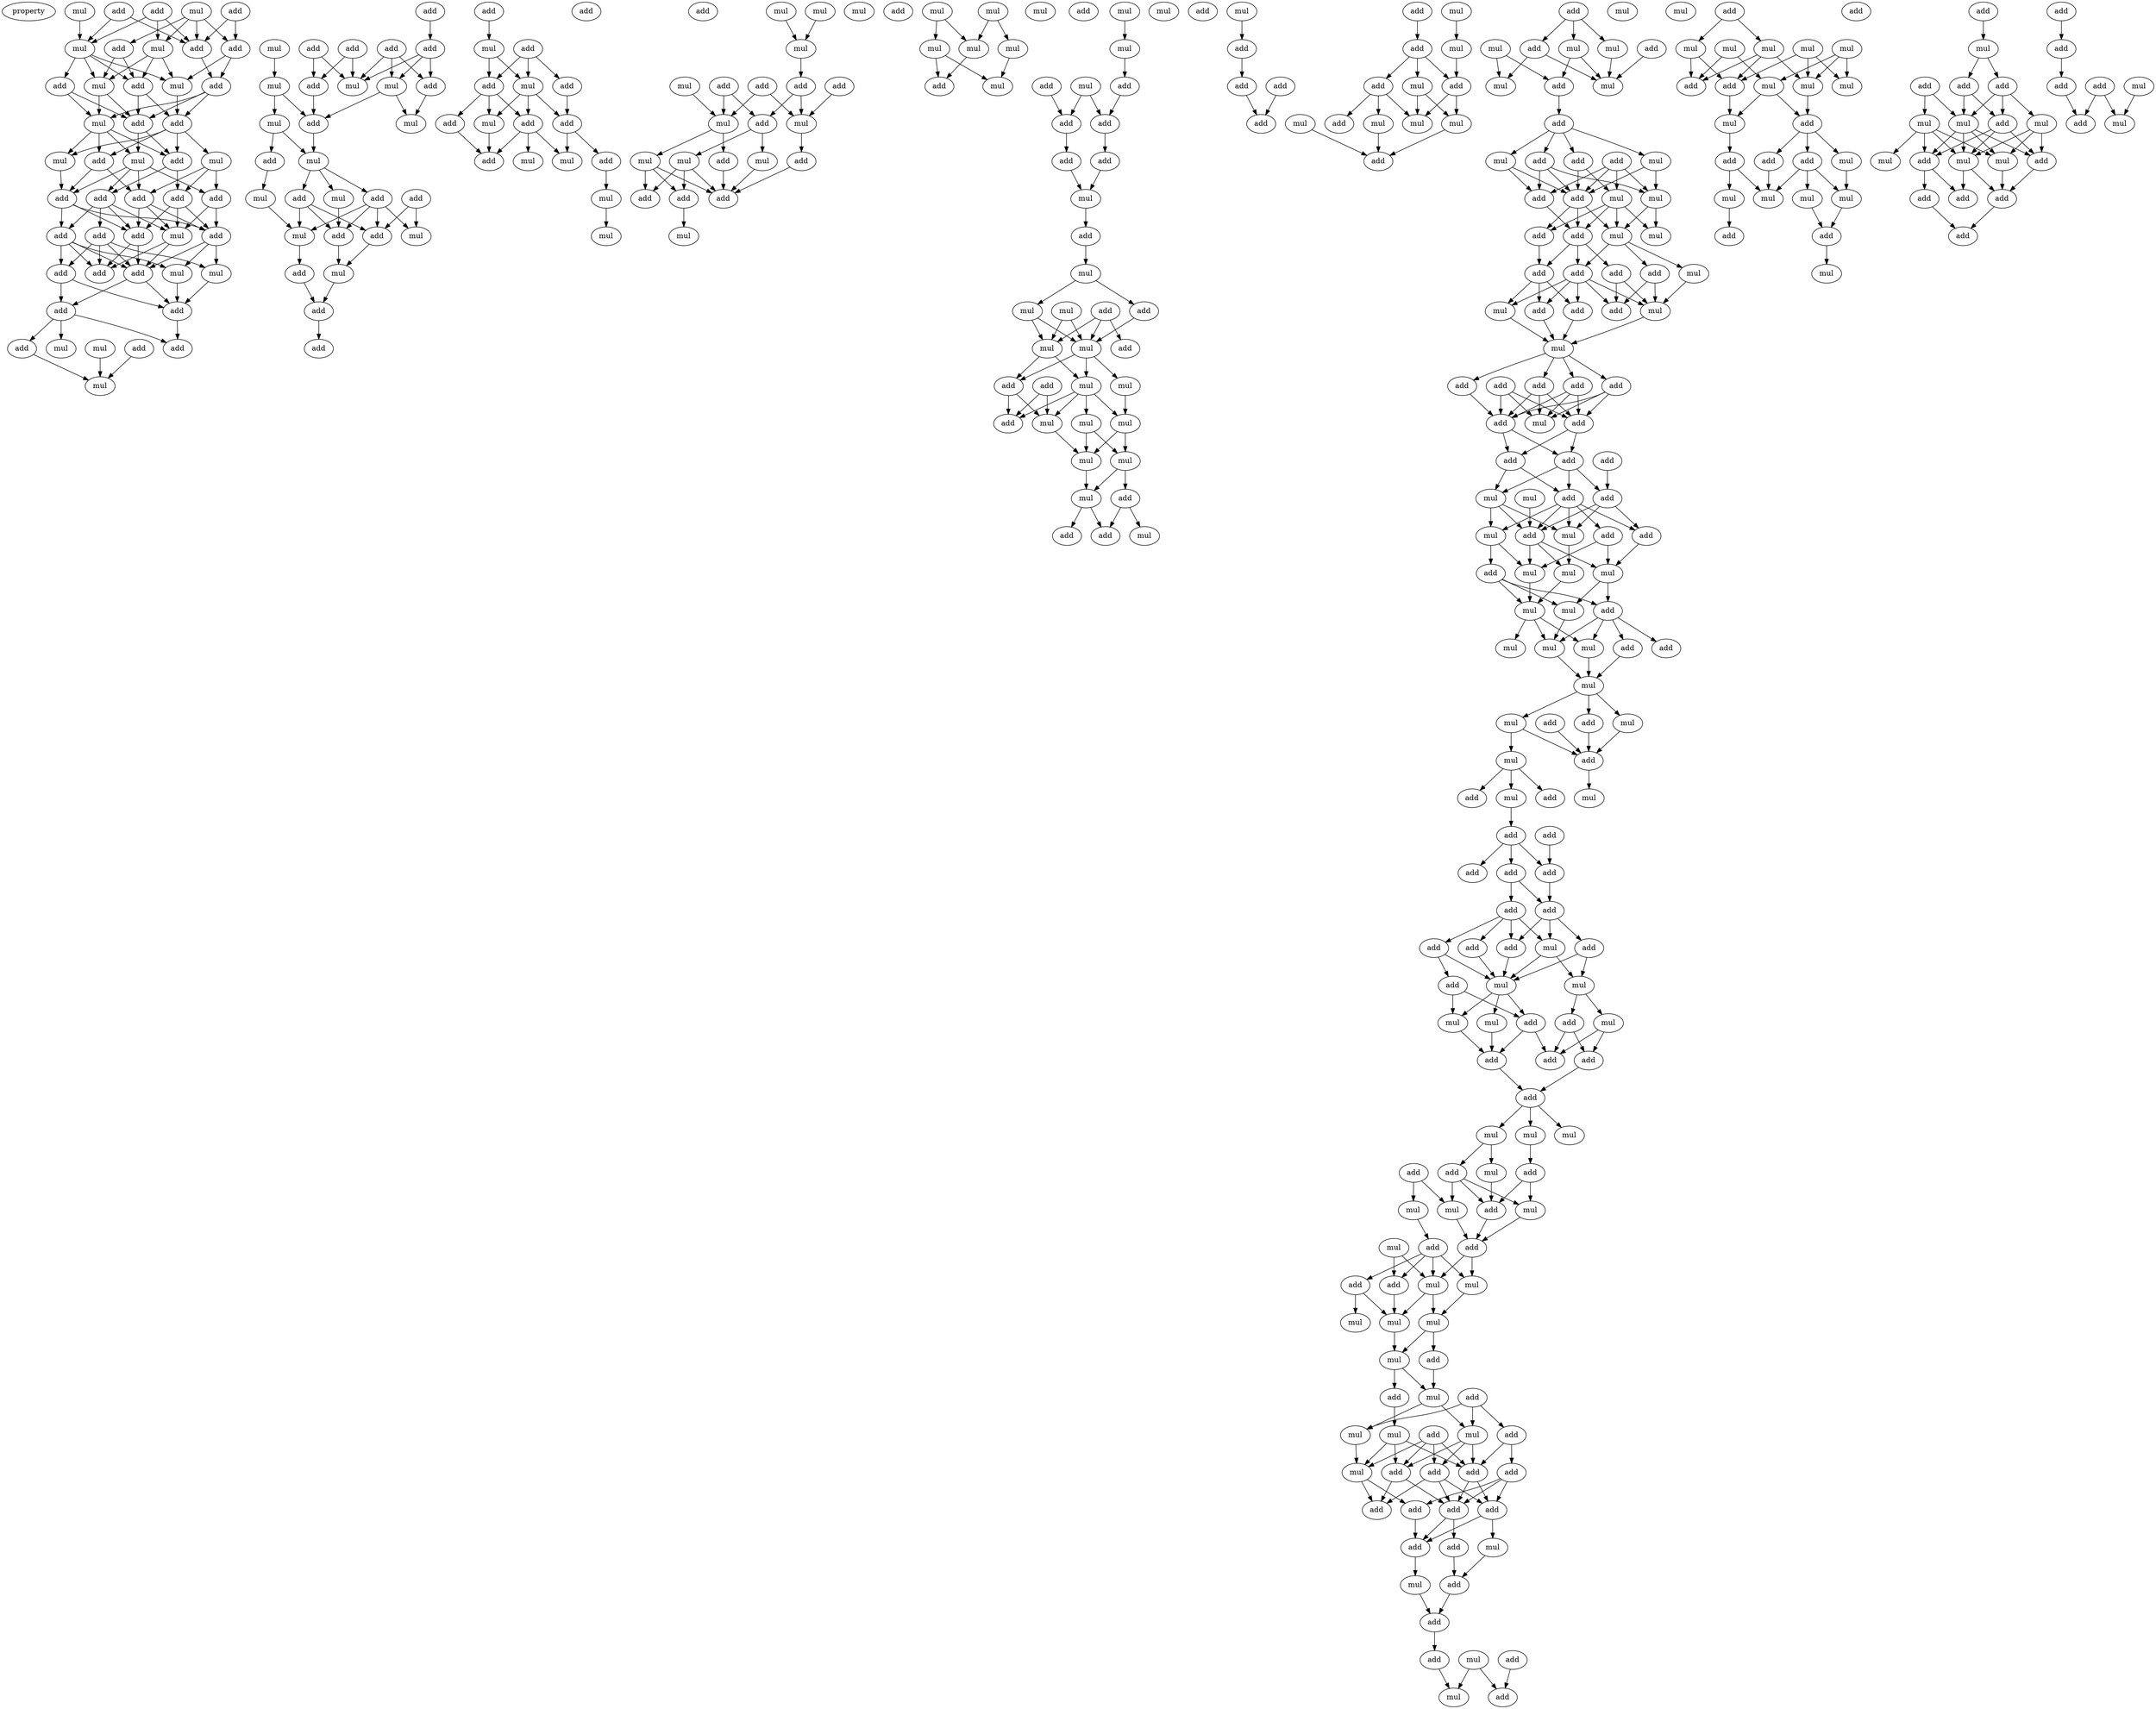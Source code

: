 digraph {
    node [fontcolor=black]
    property [mul=2,lf=1.9]
    0 [ label = add ];
    1 [ label = mul ];
    2 [ label = add ];
    3 [ label = add ];
    4 [ label = mul ];
    5 [ label = mul ];
    6 [ label = add ];
    7 [ label = add ];
    8 [ label = add ];
    9 [ label = mul ];
    10 [ label = mul ];
    11 [ label = mul ];
    12 [ label = add ];
    13 [ label = add ];
    14 [ label = add ];
    15 [ label = mul ];
    16 [ label = add ];
    17 [ label = add ];
    18 [ label = mul ];
    19 [ label = mul ];
    20 [ label = add ];
    21 [ label = add ];
    22 [ label = mul ];
    23 [ label = add ];
    24 [ label = add ];
    25 [ label = add ];
    26 [ label = add ];
    27 [ label = add ];
    28 [ label = add ];
    29 [ label = add ];
    30 [ label = add ];
    31 [ label = add ];
    32 [ label = mul ];
    33 [ label = mul ];
    34 [ label = add ];
    35 [ label = add ];
    36 [ label = mul ];
    37 [ label = add ];
    38 [ label = add ];
    39 [ label = add ];
    40 [ label = add ];
    41 [ label = mul ];
    42 [ label = mul ];
    43 [ label = add ];
    44 [ label = add ];
    45 [ label = mul ];
    46 [ label = add ];
    47 [ label = add ];
    48 [ label = add ];
    49 [ label = add ];
    50 [ label = add ];
    51 [ label = mul ];
    52 [ label = mul ];
    53 [ label = add ];
    54 [ label = mul ];
    55 [ label = mul ];
    56 [ label = add ];
    57 [ label = mul ];
    58 [ label = add ];
    59 [ label = mul ];
    60 [ label = mul ];
    61 [ label = add ];
    62 [ label = add ];
    63 [ label = add ];
    64 [ label = mul ];
    65 [ label = add ];
    66 [ label = mul ];
    67 [ label = add ];
    68 [ label = mul ];
    69 [ label = add ];
    70 [ label = mul ];
    71 [ label = add ];
    72 [ label = mul ];
    73 [ label = add ];
    74 [ label = add ];
    75 [ label = add ];
    76 [ label = add ];
    77 [ label = mul ];
    78 [ label = add ];
    79 [ label = add ];
    80 [ label = mul ];
    81 [ label = add ];
    82 [ label = add ];
    83 [ label = add ];
    84 [ label = mul ];
    85 [ label = add ];
    86 [ label = add ];
    87 [ label = mul ];
    88 [ label = add ];
    89 [ label = mul ];
    90 [ label = add ];
    91 [ label = mul ];
    92 [ label = mul ];
    93 [ label = mul ];
    94 [ label = mul ];
    95 [ label = mul ];
    96 [ label = add ];
    97 [ label = mul ];
    98 [ label = add ];
    99 [ label = add ];
    100 [ label = add ];
    101 [ label = mul ];
    102 [ label = add ];
    103 [ label = mul ];
    104 [ label = mul ];
    105 [ label = add ];
    106 [ label = mul ];
    107 [ label = add ];
    108 [ label = mul ];
    109 [ label = add ];
    110 [ label = add ];
    111 [ label = add ];
    112 [ label = mul ];
    113 [ label = mul ];
    114 [ label = add ];
    115 [ label = mul ];
    116 [ label = mul ];
    117 [ label = mul ];
    118 [ label = mul ];
    119 [ label = mul ];
    120 [ label = mul ];
    121 [ label = add ];
    122 [ label = mul ];
    123 [ label = add ];
    124 [ label = mul ];
    125 [ label = mul ];
    126 [ label = add ];
    127 [ label = mul ];
    128 [ label = add ];
    129 [ label = mul ];
    130 [ label = add ];
    131 [ label = add ];
    132 [ label = add ];
    133 [ label = add ];
    134 [ label = mul ];
    135 [ label = add ];
    136 [ label = mul ];
    137 [ label = add ];
    138 [ label = add ];
    139 [ label = mul ];
    140 [ label = mul ];
    141 [ label = mul ];
    142 [ label = mul ];
    143 [ label = add ];
    144 [ label = add ];
    145 [ label = add ];
    146 [ label = mul ];
    147 [ label = mul ];
    148 [ label = add ];
    149 [ label = mul ];
    150 [ label = mul ];
    151 [ label = mul ];
    152 [ label = mul ];
    153 [ label = mul ];
    154 [ label = mul ];
    155 [ label = add ];
    156 [ label = add ];
    157 [ label = add ];
    158 [ label = add ];
    159 [ label = mul ];
    160 [ label = mul ];
    161 [ label = add ];
    162 [ label = add ];
    163 [ label = add ];
    164 [ label = add ];
    165 [ label = mul ];
    166 [ label = add ];
    167 [ label = add ];
    168 [ label = mul ];
    169 [ label = add ];
    170 [ label = add ];
    171 [ label = mul ];
    172 [ label = mul ];
    173 [ label = mul ];
    174 [ label = add ];
    175 [ label = mul ];
    176 [ label = mul ];
    177 [ label = add ];
    178 [ label = add ];
    179 [ label = mul ];
    180 [ label = add ];
    181 [ label = add ];
    182 [ label = mul ];
    183 [ label = mul ];
    184 [ label = add ];
    185 [ label = mul ];
    186 [ label = mul ];
    187 [ label = add ];
    188 [ label = mul ];
    189 [ label = mul ];
    190 [ label = add ];
    191 [ label = add ];
    192 [ label = add ];
    193 [ label = mul ];
    194 [ label = mul ];
    195 [ label = add ];
    196 [ label = add ];
    197 [ label = mul ];
    198 [ label = mul ];
    199 [ label = add ];
    200 [ label = add ];
    201 [ label = add ];
    202 [ label = add ];
    203 [ label = add ];
    204 [ label = add ];
    205 [ label = mul ];
    206 [ label = mul ];
    207 [ label = add ];
    208 [ label = add ];
    209 [ label = add ];
    210 [ label = mul ];
    211 [ label = mul ];
    212 [ label = add ];
    213 [ label = add ];
    214 [ label = add ];
    215 [ label = add ];
    216 [ label = add ];
    217 [ label = mul ];
    218 [ label = add ];
    219 [ label = add ];
    220 [ label = add ];
    221 [ label = add ];
    222 [ label = add ];
    223 [ label = mul ];
    224 [ label = add ];
    225 [ label = mul ];
    226 [ label = add ];
    227 [ label = add ];
    228 [ label = add ];
    229 [ label = add ];
    230 [ label = mul ];
    231 [ label = mul ];
    232 [ label = mul ];
    233 [ label = mul ];
    234 [ label = mul ];
    235 [ label = add ];
    236 [ label = mul ];
    237 [ label = mul ];
    238 [ label = add ];
    239 [ label = mul ];
    240 [ label = add ];
    241 [ label = mul ];
    242 [ label = add ];
    243 [ label = mul ];
    244 [ label = mul ];
    245 [ label = mul ];
    246 [ label = add ];
    247 [ label = mul ];
    248 [ label = mul ];
    249 [ label = add ];
    250 [ label = mul ];
    251 [ label = mul ];
    252 [ label = add ];
    253 [ label = add ];
    254 [ label = mul ];
    255 [ label = add ];
    256 [ label = mul ];
    257 [ label = add ];
    258 [ label = add ];
    259 [ label = add ];
    260 [ label = add ];
    261 [ label = add ];
    262 [ label = add ];
    263 [ label = add ];
    264 [ label = add ];
    265 [ label = add ];
    266 [ label = mul ];
    267 [ label = add ];
    268 [ label = add ];
    269 [ label = mul ];
    270 [ label = mul ];
    271 [ label = add ];
    272 [ label = add ];
    273 [ label = add ];
    274 [ label = mul ];
    275 [ label = mul ];
    276 [ label = mul ];
    277 [ label = add ];
    278 [ label = add ];
    279 [ label = add ];
    280 [ label = add ];
    281 [ label = mul ];
    282 [ label = mul ];
    283 [ label = mul ];
    284 [ label = add ];
    285 [ label = add ];
    286 [ label = mul ];
    287 [ label = add ];
    288 [ label = add ];
    289 [ label = mul ];
    290 [ label = mul ];
    291 [ label = mul ];
    292 [ label = add ];
    293 [ label = add ];
    294 [ label = mul ];
    295 [ label = mul ];
    296 [ label = add ];
    297 [ label = mul ];
    298 [ label = add ];
    299 [ label = mul ];
    300 [ label = mul ];
    301 [ label = mul ];
    302 [ label = add ];
    303 [ label = mul ];
    304 [ label = mul ];
    305 [ label = add ];
    306 [ label = add ];
    307 [ label = add ];
    308 [ label = mul ];
    309 [ label = mul ];
    310 [ label = add ];
    311 [ label = mul ];
    312 [ label = add ];
    313 [ label = add ];
    314 [ label = mul ];
    315 [ label = add ];
    316 [ label = add ];
    317 [ label = add ];
    318 [ label = add ];
    319 [ label = add ];
    320 [ label = add ];
    321 [ label = add ];
    322 [ label = mul ];
    323 [ label = add ];
    324 [ label = add ];
    325 [ label = mul ];
    326 [ label = add ];
    327 [ label = add ];
    328 [ label = add ];
    329 [ label = mul ];
    330 [ label = mul ];
    331 [ label = add ];
    332 [ label = add ];
    333 [ label = mul ];
    334 [ label = mul ];
    335 [ label = mul ];
    336 [ label = mul ];
    337 [ label = mul ];
    338 [ label = mul ];
    339 [ label = add ];
    340 [ label = mul ];
    341 [ label = add ];
    342 [ label = mul ];
    343 [ label = add ];
    344 [ label = mul ];
    345 [ label = add ];
    346 [ label = add ];
    347 [ label = add ];
    348 [ label = mul ];
    349 [ label = mul ];
    350 [ label = mul ];
    351 [ label = mul ];
    352 [ label = mul ];
    353 [ label = add ];
    354 [ label = add ];
    355 [ label = add ];
    356 [ label = mul ];
    357 [ label = add ];
    358 [ label = mul ];
    359 [ label = add ];
    360 [ label = add ];
    361 [ label = add ];
    362 [ label = mul ];
    363 [ label = mul ];
    364 [ label = mul ];
    365 [ label = add ];
    366 [ label = mul ];
    367 [ label = add ];
    368 [ label = mul ];
    369 [ label = mul ];
    370 [ label = add ];
    371 [ label = add ];
    372 [ label = add ];
    373 [ label = add ];
    374 [ label = add ];
    375 [ label = add ];
    376 [ label = add ];
    377 [ label = mul ];
    378 [ label = add ];
    379 [ label = add ];
    380 [ label = mul ];
    381 [ label = add ];
    0 -> 7 [ name = 0 ];
    0 -> 8 [ name = 1 ];
    1 -> 9 [ name = 2 ];
    2 -> 5 [ name = 3 ];
    2 -> 8 [ name = 4 ];
    2 -> 9 [ name = 5 ];
    3 -> 8 [ name = 6 ];
    3 -> 9 [ name = 7 ];
    4 -> 5 [ name = 8 ];
    4 -> 6 [ name = 9 ];
    4 -> 7 [ name = 10 ];
    4 -> 8 [ name = 11 ];
    5 -> 10 [ name = 12 ];
    5 -> 11 [ name = 13 ];
    5 -> 12 [ name = 14 ];
    6 -> 10 [ name = 15 ];
    6 -> 12 [ name = 16 ];
    7 -> 11 [ name = 17 ];
    7 -> 13 [ name = 18 ];
    8 -> 13 [ name = 19 ];
    9 -> 10 [ name = 20 ];
    9 -> 11 [ name = 21 ];
    9 -> 12 [ name = 22 ];
    9 -> 14 [ name = 23 ];
    10 -> 15 [ name = 24 ];
    10 -> 17 [ name = 25 ];
    11 -> 16 [ name = 26 ];
    12 -> 16 [ name = 27 ];
    12 -> 17 [ name = 28 ];
    13 -> 15 [ name = 29 ];
    13 -> 16 [ name = 30 ];
    13 -> 17 [ name = 31 ];
    14 -> 15 [ name = 32 ];
    14 -> 17 [ name = 33 ];
    15 -> 18 [ name = 34 ];
    15 -> 19 [ name = 35 ];
    15 -> 20 [ name = 36 ];
    15 -> 21 [ name = 37 ];
    16 -> 19 [ name = 38 ];
    16 -> 20 [ name = 39 ];
    16 -> 21 [ name = 40 ];
    16 -> 22 [ name = 41 ];
    17 -> 18 [ name = 42 ];
    17 -> 21 [ name = 43 ];
    18 -> 23 [ name = 44 ];
    18 -> 24 [ name = 45 ];
    18 -> 26 [ name = 46 ];
    18 -> 27 [ name = 47 ];
    19 -> 23 [ name = 48 ];
    20 -> 23 [ name = 49 ];
    20 -> 26 [ name = 50 ];
    21 -> 25 [ name = 51 ];
    21 -> 27 [ name = 52 ];
    22 -> 24 [ name = 53 ];
    22 -> 25 [ name = 54 ];
    22 -> 26 [ name = 55 ];
    23 -> 28 [ name = 56 ];
    23 -> 29 [ name = 57 ];
    23 -> 31 [ name = 58 ];
    24 -> 28 [ name = 59 ];
    24 -> 32 [ name = 60 ];
    25 -> 28 [ name = 61 ];
    25 -> 31 [ name = 62 ];
    25 -> 32 [ name = 63 ];
    26 -> 28 [ name = 64 ];
    26 -> 31 [ name = 65 ];
    26 -> 32 [ name = 66 ];
    27 -> 29 [ name = 67 ];
    27 -> 30 [ name = 68 ];
    27 -> 31 [ name = 69 ];
    27 -> 32 [ name = 70 ];
    28 -> 33 [ name = 71 ];
    28 -> 36 [ name = 72 ];
    28 -> 37 [ name = 73 ];
    29 -> 34 [ name = 74 ];
    29 -> 35 [ name = 75 ];
    29 -> 36 [ name = 76 ];
    29 -> 37 [ name = 77 ];
    30 -> 33 [ name = 78 ];
    30 -> 34 [ name = 79 ];
    30 -> 35 [ name = 80 ];
    30 -> 37 [ name = 81 ];
    31 -> 35 [ name = 82 ];
    31 -> 37 [ name = 83 ];
    32 -> 35 [ name = 84 ];
    32 -> 37 [ name = 85 ];
    33 -> 39 [ name = 86 ];
    34 -> 38 [ name = 87 ];
    34 -> 39 [ name = 88 ];
    36 -> 39 [ name = 89 ];
    37 -> 38 [ name = 90 ];
    37 -> 39 [ name = 91 ];
    38 -> 40 [ name = 92 ];
    38 -> 41 [ name = 93 ];
    38 -> 44 [ name = 94 ];
    39 -> 40 [ name = 95 ];
    42 -> 45 [ name = 96 ];
    43 -> 45 [ name = 97 ];
    44 -> 45 [ name = 98 ];
    46 -> 48 [ name = 99 ];
    47 -> 53 [ name = 100 ];
    47 -> 54 [ name = 101 ];
    48 -> 54 [ name = 102 ];
    48 -> 55 [ name = 103 ];
    48 -> 56 [ name = 104 ];
    49 -> 54 [ name = 105 ];
    49 -> 55 [ name = 106 ];
    49 -> 56 [ name = 107 ];
    50 -> 53 [ name = 108 ];
    50 -> 54 [ name = 109 ];
    51 -> 52 [ name = 110 ];
    52 -> 58 [ name = 111 ];
    52 -> 59 [ name = 112 ];
    53 -> 58 [ name = 113 ];
    55 -> 57 [ name = 114 ];
    55 -> 58 [ name = 115 ];
    56 -> 57 [ name = 116 ];
    58 -> 60 [ name = 117 ];
    59 -> 60 [ name = 118 ];
    59 -> 61 [ name = 119 ];
    60 -> 62 [ name = 120 ];
    60 -> 63 [ name = 121 ];
    60 -> 64 [ name = 122 ];
    61 -> 66 [ name = 123 ];
    62 -> 67 [ name = 124 ];
    62 -> 68 [ name = 125 ];
    62 -> 69 [ name = 126 ];
    62 -> 70 [ name = 127 ];
    63 -> 67 [ name = 128 ];
    63 -> 69 [ name = 129 ];
    63 -> 70 [ name = 130 ];
    64 -> 67 [ name = 131 ];
    65 -> 68 [ name = 132 ];
    65 -> 69 [ name = 133 ];
    66 -> 70 [ name = 134 ];
    67 -> 72 [ name = 135 ];
    69 -> 72 [ name = 136 ];
    70 -> 71 [ name = 137 ];
    71 -> 73 [ name = 138 ];
    72 -> 73 [ name = 139 ];
    73 -> 74 [ name = 140 ];
    75 -> 77 [ name = 141 ];
    76 -> 79 [ name = 142 ];
    76 -> 80 [ name = 143 ];
    76 -> 81 [ name = 144 ];
    77 -> 79 [ name = 145 ];
    77 -> 80 [ name = 146 ];
    79 -> 82 [ name = 147 ];
    79 -> 84 [ name = 148 ];
    79 -> 86 [ name = 149 ];
    80 -> 84 [ name = 150 ];
    80 -> 85 [ name = 151 ];
    80 -> 86 [ name = 152 ];
    81 -> 85 [ name = 153 ];
    82 -> 90 [ name = 154 ];
    84 -> 90 [ name = 155 ];
    85 -> 88 [ name = 156 ];
    85 -> 89 [ name = 157 ];
    86 -> 87 [ name = 158 ];
    86 -> 89 [ name = 159 ];
    86 -> 90 [ name = 160 ];
    88 -> 91 [ name = 161 ];
    91 -> 92 [ name = 162 ];
    93 -> 95 [ name = 163 ];
    94 -> 95 [ name = 164 ];
    95 -> 98 [ name = 165 ];
    96 -> 103 [ name = 166 ];
    97 -> 101 [ name = 167 ];
    98 -> 102 [ name = 168 ];
    98 -> 103 [ name = 169 ];
    99 -> 101 [ name = 170 ];
    99 -> 103 [ name = 171 ];
    100 -> 101 [ name = 172 ];
    100 -> 102 [ name = 173 ];
    101 -> 106 [ name = 174 ];
    101 -> 107 [ name = 175 ];
    102 -> 104 [ name = 176 ];
    102 -> 108 [ name = 177 ];
    103 -> 105 [ name = 178 ];
    104 -> 109 [ name = 179 ];
    105 -> 109 [ name = 180 ];
    106 -> 109 [ name = 181 ];
    106 -> 110 [ name = 182 ];
    106 -> 111 [ name = 183 ];
    107 -> 109 [ name = 184 ];
    108 -> 109 [ name = 185 ];
    108 -> 110 [ name = 186 ];
    108 -> 111 [ name = 187 ];
    110 -> 112 [ name = 188 ];
    115 -> 119 [ name = 189 ];
    115 -> 120 [ name = 190 ];
    117 -> 118 [ name = 191 ];
    117 -> 119 [ name = 192 ];
    118 -> 122 [ name = 193 ];
    118 -> 123 [ name = 194 ];
    119 -> 123 [ name = 195 ];
    120 -> 122 [ name = 196 ];
    124 -> 125 [ name = 197 ];
    125 -> 126 [ name = 198 ];
    126 -> 130 [ name = 199 ];
    127 -> 130 [ name = 200 ];
    127 -> 131 [ name = 201 ];
    128 -> 131 [ name = 202 ];
    130 -> 133 [ name = 203 ];
    131 -> 132 [ name = 204 ];
    132 -> 134 [ name = 205 ];
    133 -> 134 [ name = 206 ];
    134 -> 135 [ name = 207 ];
    135 -> 136 [ name = 208 ];
    136 -> 138 [ name = 209 ];
    136 -> 139 [ name = 210 ];
    137 -> 141 [ name = 211 ];
    137 -> 142 [ name = 212 ];
    137 -> 143 [ name = 213 ];
    138 -> 142 [ name = 214 ];
    139 -> 141 [ name = 215 ];
    139 -> 142 [ name = 216 ];
    140 -> 141 [ name = 217 ];
    140 -> 142 [ name = 218 ];
    141 -> 144 [ name = 219 ];
    141 -> 147 [ name = 220 ];
    142 -> 144 [ name = 221 ];
    142 -> 146 [ name = 222 ];
    142 -> 147 [ name = 223 ];
    144 -> 148 [ name = 224 ];
    144 -> 150 [ name = 225 ];
    145 -> 148 [ name = 226 ];
    145 -> 150 [ name = 227 ];
    146 -> 151 [ name = 228 ];
    147 -> 148 [ name = 229 ];
    147 -> 149 [ name = 230 ];
    147 -> 150 [ name = 231 ];
    147 -> 151 [ name = 232 ];
    149 -> 152 [ name = 233 ];
    149 -> 153 [ name = 234 ];
    150 -> 152 [ name = 235 ];
    151 -> 152 [ name = 236 ];
    151 -> 153 [ name = 237 ];
    152 -> 154 [ name = 238 ];
    153 -> 154 [ name = 239 ];
    153 -> 155 [ name = 240 ];
    154 -> 156 [ name = 241 ];
    154 -> 157 [ name = 242 ];
    155 -> 156 [ name = 243 ];
    155 -> 160 [ name = 244 ];
    159 -> 161 [ name = 245 ];
    161 -> 164 [ name = 246 ];
    162 -> 167 [ name = 247 ];
    163 -> 166 [ name = 248 ];
    164 -> 166 [ name = 249 ];
    165 -> 168 [ name = 250 ];
    167 -> 169 [ name = 251 ];
    167 -> 170 [ name = 252 ];
    167 -> 171 [ name = 253 ];
    168 -> 170 [ name = 254 ];
    169 -> 172 [ name = 255 ];
    169 -> 174 [ name = 256 ];
    169 -> 175 [ name = 257 ];
    170 -> 175 [ name = 258 ];
    170 -> 176 [ name = 259 ];
    171 -> 175 [ name = 260 ];
    171 -> 176 [ name = 261 ];
    172 -> 177 [ name = 262 ];
    173 -> 177 [ name = 263 ];
    176 -> 177 [ name = 264 ];
    178 -> 179 [ name = 265 ];
    178 -> 181 [ name = 266 ];
    178 -> 182 [ name = 267 ];
    179 -> 184 [ name = 268 ];
    179 -> 186 [ name = 269 ];
    180 -> 186 [ name = 270 ];
    181 -> 185 [ name = 271 ];
    181 -> 186 [ name = 272 ];
    182 -> 186 [ name = 273 ];
    183 -> 184 [ name = 274 ];
    183 -> 185 [ name = 275 ];
    184 -> 187 [ name = 276 ];
    187 -> 188 [ name = 277 ];
    187 -> 189 [ name = 278 ];
    187 -> 190 [ name = 279 ];
    187 -> 192 [ name = 280 ];
    188 -> 195 [ name = 281 ];
    188 -> 196 [ name = 282 ];
    189 -> 193 [ name = 283 ];
    189 -> 196 [ name = 284 ];
    190 -> 193 [ name = 285 ];
    190 -> 195 [ name = 286 ];
    190 -> 196 [ name = 287 ];
    191 -> 193 [ name = 288 ];
    191 -> 194 [ name = 289 ];
    191 -> 195 [ name = 290 ];
    191 -> 196 [ name = 291 ];
    192 -> 194 [ name = 292 ];
    192 -> 196 [ name = 293 ];
    193 -> 197 [ name = 294 ];
    193 -> 198 [ name = 295 ];
    194 -> 197 [ name = 296 ];
    194 -> 198 [ name = 297 ];
    194 -> 199 [ name = 298 ];
    194 -> 200 [ name = 299 ];
    195 -> 199 [ name = 300 ];
    196 -> 197 [ name = 301 ];
    196 -> 199 [ name = 302 ];
    196 -> 200 [ name = 303 ];
    197 -> 201 [ name = 304 ];
    197 -> 204 [ name = 305 ];
    197 -> 205 [ name = 306 ];
    199 -> 201 [ name = 307 ];
    199 -> 202 [ name = 308 ];
    199 -> 203 [ name = 309 ];
    200 -> 202 [ name = 310 ];
    201 -> 206 [ name = 311 ];
    201 -> 207 [ name = 312 ];
    201 -> 208 [ name = 313 ];
    201 -> 209 [ name = 314 ];
    201 -> 210 [ name = 315 ];
    202 -> 206 [ name = 316 ];
    202 -> 207 [ name = 317 ];
    202 -> 209 [ name = 318 ];
    203 -> 208 [ name = 319 ];
    203 -> 210 [ name = 320 ];
    204 -> 208 [ name = 321 ];
    204 -> 210 [ name = 322 ];
    205 -> 210 [ name = 323 ];
    206 -> 211 [ name = 324 ];
    207 -> 211 [ name = 325 ];
    209 -> 211 [ name = 326 ];
    210 -> 211 [ name = 327 ];
    211 -> 212 [ name = 328 ];
    211 -> 214 [ name = 329 ];
    211 -> 215 [ name = 330 ];
    211 -> 216 [ name = 331 ];
    212 -> 217 [ name = 332 ];
    212 -> 218 [ name = 333 ];
    212 -> 219 [ name = 334 ];
    213 -> 217 [ name = 335 ];
    213 -> 218 [ name = 336 ];
    213 -> 219 [ name = 337 ];
    214 -> 217 [ name = 338 ];
    214 -> 218 [ name = 339 ];
    214 -> 219 [ name = 340 ];
    215 -> 218 [ name = 341 ];
    216 -> 217 [ name = 342 ];
    216 -> 218 [ name = 343 ];
    216 -> 219 [ name = 344 ];
    218 -> 220 [ name = 345 ];
    218 -> 222 [ name = 346 ];
    219 -> 220 [ name = 347 ];
    219 -> 222 [ name = 348 ];
    220 -> 225 [ name = 349 ];
    220 -> 226 [ name = 350 ];
    221 -> 224 [ name = 351 ];
    222 -> 224 [ name = 352 ];
    222 -> 225 [ name = 353 ];
    222 -> 226 [ name = 354 ];
    223 -> 228 [ name = 355 ];
    224 -> 228 [ name = 356 ];
    224 -> 229 [ name = 357 ];
    224 -> 230 [ name = 358 ];
    225 -> 228 [ name = 359 ];
    225 -> 230 [ name = 360 ];
    225 -> 231 [ name = 361 ];
    226 -> 227 [ name = 362 ];
    226 -> 228 [ name = 363 ];
    226 -> 229 [ name = 364 ];
    226 -> 230 [ name = 365 ];
    226 -> 231 [ name = 366 ];
    227 -> 232 [ name = 367 ];
    227 -> 233 [ name = 368 ];
    228 -> 232 [ name = 369 ];
    228 -> 233 [ name = 370 ];
    228 -> 234 [ name = 371 ];
    229 -> 233 [ name = 372 ];
    230 -> 234 [ name = 373 ];
    231 -> 232 [ name = 374 ];
    231 -> 235 [ name = 375 ];
    232 -> 237 [ name = 376 ];
    233 -> 238 [ name = 377 ];
    233 -> 239 [ name = 378 ];
    234 -> 237 [ name = 379 ];
    235 -> 237 [ name = 380 ];
    235 -> 238 [ name = 381 ];
    235 -> 239 [ name = 382 ];
    237 -> 241 [ name = 383 ];
    237 -> 243 [ name = 384 ];
    237 -> 244 [ name = 385 ];
    238 -> 240 [ name = 386 ];
    238 -> 242 [ name = 387 ];
    238 -> 243 [ name = 388 ];
    238 -> 244 [ name = 389 ];
    239 -> 243 [ name = 390 ];
    240 -> 245 [ name = 391 ];
    243 -> 245 [ name = 392 ];
    244 -> 245 [ name = 393 ];
    245 -> 246 [ name = 394 ];
    245 -> 247 [ name = 395 ];
    245 -> 250 [ name = 396 ];
    246 -> 252 [ name = 397 ];
    247 -> 252 [ name = 398 ];
    249 -> 252 [ name = 399 ];
    250 -> 251 [ name = 400 ];
    250 -> 252 [ name = 401 ];
    251 -> 253 [ name = 402 ];
    251 -> 254 [ name = 403 ];
    251 -> 255 [ name = 404 ];
    252 -> 256 [ name = 405 ];
    254 -> 257 [ name = 406 ];
    257 -> 259 [ name = 407 ];
    257 -> 260 [ name = 408 ];
    257 -> 261 [ name = 409 ];
    258 -> 260 [ name = 410 ];
    259 -> 262 [ name = 411 ];
    259 -> 263 [ name = 412 ];
    260 -> 263 [ name = 413 ];
    262 -> 265 [ name = 414 ];
    262 -> 266 [ name = 415 ];
    262 -> 267 [ name = 416 ];
    262 -> 268 [ name = 417 ];
    263 -> 264 [ name = 418 ];
    263 -> 265 [ name = 419 ];
    263 -> 266 [ name = 420 ];
    264 -> 269 [ name = 421 ];
    264 -> 270 [ name = 422 ];
    265 -> 269 [ name = 423 ];
    266 -> 269 [ name = 424 ];
    266 -> 270 [ name = 425 ];
    267 -> 269 [ name = 426 ];
    268 -> 269 [ name = 427 ];
    268 -> 271 [ name = 428 ];
    269 -> 272 [ name = 429 ];
    269 -> 274 [ name = 430 ];
    269 -> 276 [ name = 431 ];
    270 -> 273 [ name = 432 ];
    270 -> 275 [ name = 433 ];
    271 -> 272 [ name = 434 ];
    271 -> 274 [ name = 435 ];
    272 -> 277 [ name = 436 ];
    272 -> 278 [ name = 437 ];
    273 -> 278 [ name = 438 ];
    273 -> 279 [ name = 439 ];
    274 -> 277 [ name = 440 ];
    275 -> 278 [ name = 441 ];
    275 -> 279 [ name = 442 ];
    276 -> 277 [ name = 443 ];
    277 -> 280 [ name = 444 ];
    279 -> 280 [ name = 445 ];
    280 -> 281 [ name = 446 ];
    280 -> 282 [ name = 447 ];
    280 -> 283 [ name = 448 ];
    281 -> 286 [ name = 449 ];
    281 -> 287 [ name = 450 ];
    282 -> 284 [ name = 451 ];
    284 -> 288 [ name = 452 ];
    284 -> 291 [ name = 453 ];
    285 -> 289 [ name = 454 ];
    285 -> 290 [ name = 455 ];
    286 -> 288 [ name = 456 ];
    287 -> 288 [ name = 457 ];
    287 -> 289 [ name = 458 ];
    287 -> 291 [ name = 459 ];
    288 -> 292 [ name = 460 ];
    289 -> 292 [ name = 461 ];
    290 -> 293 [ name = 462 ];
    291 -> 292 [ name = 463 ];
    292 -> 295 [ name = 464 ];
    292 -> 297 [ name = 465 ];
    293 -> 295 [ name = 466 ];
    293 -> 296 [ name = 467 ];
    293 -> 297 [ name = 468 ];
    293 -> 298 [ name = 469 ];
    294 -> 297 [ name = 470 ];
    294 -> 298 [ name = 471 ];
    295 -> 299 [ name = 472 ];
    296 -> 300 [ name = 473 ];
    296 -> 301 [ name = 474 ];
    297 -> 299 [ name = 475 ];
    297 -> 300 [ name = 476 ];
    298 -> 300 [ name = 477 ];
    299 -> 302 [ name = 478 ];
    299 -> 303 [ name = 479 ];
    300 -> 303 [ name = 480 ];
    302 -> 304 [ name = 481 ];
    303 -> 304 [ name = 482 ];
    303 -> 305 [ name = 483 ];
    304 -> 308 [ name = 484 ];
    304 -> 309 [ name = 485 ];
    305 -> 311 [ name = 486 ];
    306 -> 307 [ name = 487 ];
    306 -> 308 [ name = 488 ];
    306 -> 309 [ name = 489 ];
    307 -> 312 [ name = 490 ];
    307 -> 315 [ name = 491 ];
    308 -> 313 [ name = 492 ];
    308 -> 315 [ name = 493 ];
    308 -> 316 [ name = 494 ];
    309 -> 314 [ name = 495 ];
    310 -> 313 [ name = 496 ];
    310 -> 314 [ name = 497 ];
    310 -> 315 [ name = 498 ];
    310 -> 316 [ name = 499 ];
    311 -> 314 [ name = 500 ];
    311 -> 315 [ name = 501 ];
    311 -> 316 [ name = 502 ];
    312 -> 318 [ name = 503 ];
    312 -> 319 [ name = 504 ];
    312 -> 320 [ name = 505 ];
    313 -> 317 [ name = 506 ];
    313 -> 318 [ name = 507 ];
    313 -> 319 [ name = 508 ];
    314 -> 317 [ name = 509 ];
    314 -> 320 [ name = 510 ];
    315 -> 318 [ name = 511 ];
    315 -> 319 [ name = 512 ];
    316 -> 317 [ name = 513 ];
    316 -> 318 [ name = 514 ];
    318 -> 321 [ name = 515 ];
    318 -> 323 [ name = 516 ];
    319 -> 321 [ name = 517 ];
    319 -> 322 [ name = 518 ];
    320 -> 321 [ name = 519 ];
    321 -> 325 [ name = 520 ];
    322 -> 324 [ name = 521 ];
    323 -> 324 [ name = 522 ];
    324 -> 326 [ name = 523 ];
    325 -> 326 [ name = 524 ];
    326 -> 328 [ name = 525 ];
    327 -> 331 [ name = 526 ];
    328 -> 330 [ name = 527 ];
    329 -> 330 [ name = 528 ];
    329 -> 331 [ name = 529 ];
    332 -> 334 [ name = 530 ];
    332 -> 335 [ name = 531 ];
    333 -> 339 [ name = 532 ];
    333 -> 342 [ name = 533 ];
    334 -> 339 [ name = 534 ];
    334 -> 341 [ name = 535 ];
    335 -> 338 [ name = 536 ];
    335 -> 339 [ name = 537 ];
    335 -> 341 [ name = 538 ];
    336 -> 338 [ name = 539 ];
    336 -> 340 [ name = 540 ];
    336 -> 341 [ name = 541 ];
    337 -> 338 [ name = 542 ];
    337 -> 340 [ name = 543 ];
    337 -> 342 [ name = 544 ];
    338 -> 343 [ name = 545 ];
    341 -> 344 [ name = 546 ];
    342 -> 343 [ name = 547 ];
    342 -> 344 [ name = 548 ];
    343 -> 346 [ name = 549 ];
    343 -> 347 [ name = 550 ];
    343 -> 348 [ name = 551 ];
    344 -> 345 [ name = 552 ];
    345 -> 349 [ name = 553 ];
    345 -> 352 [ name = 554 ];
    346 -> 352 [ name = 555 ];
    347 -> 350 [ name = 556 ];
    347 -> 351 [ name = 557 ];
    347 -> 352 [ name = 558 ];
    348 -> 350 [ name = 559 ];
    349 -> 353 [ name = 560 ];
    350 -> 354 [ name = 561 ];
    351 -> 354 [ name = 562 ];
    354 -> 356 [ name = 563 ];
    357 -> 358 [ name = 564 ];
    358 -> 359 [ name = 565 ];
    358 -> 360 [ name = 566 ];
    359 -> 363 [ name = 567 ];
    359 -> 364 [ name = 568 ];
    359 -> 365 [ name = 569 ];
    360 -> 364 [ name = 570 ];
    360 -> 365 [ name = 571 ];
    361 -> 362 [ name = 572 ];
    361 -> 364 [ name = 573 ];
    362 -> 366 [ name = 574 ];
    362 -> 368 [ name = 575 ];
    362 -> 369 [ name = 576 ];
    362 -> 370 [ name = 577 ];
    363 -> 366 [ name = 578 ];
    363 -> 367 [ name = 579 ];
    363 -> 368 [ name = 580 ];
    364 -> 366 [ name = 581 ];
    364 -> 367 [ name = 582 ];
    364 -> 368 [ name = 583 ];
    364 -> 370 [ name = 584 ];
    365 -> 367 [ name = 585 ];
    365 -> 368 [ name = 586 ];
    365 -> 370 [ name = 587 ];
    366 -> 373 [ name = 588 ];
    367 -> 373 [ name = 589 ];
    368 -> 372 [ name = 590 ];
    368 -> 373 [ name = 591 ];
    370 -> 371 [ name = 592 ];
    370 -> 372 [ name = 593 ];
    371 -> 374 [ name = 594 ];
    373 -> 374 [ name = 595 ];
    375 -> 376 [ name = 596 ];
    376 -> 379 [ name = 597 ];
    377 -> 380 [ name = 598 ];
    378 -> 380 [ name = 599 ];
    378 -> 381 [ name = 600 ];
    379 -> 381 [ name = 601 ];
}
